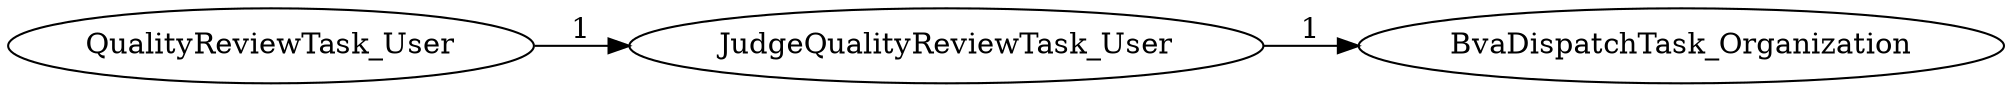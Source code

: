 digraph G {
rankdir="LR";
"JudgeQualityReviewTask_User" -> "BvaDispatchTask_Organization" [label=1]
"QualityReviewTask_User" -> "JudgeQualityReviewTask_User" [label=1]
}